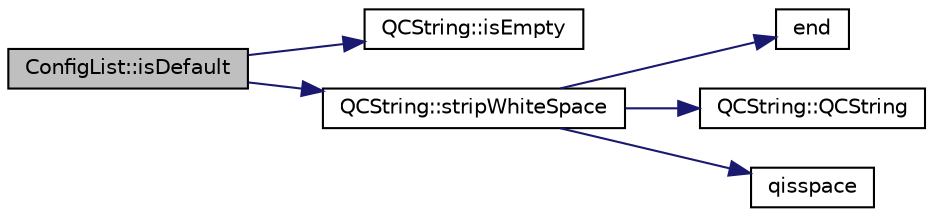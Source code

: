 digraph "ConfigList::isDefault"
{
 // LATEX_PDF_SIZE
  edge [fontname="Helvetica",fontsize="10",labelfontname="Helvetica",labelfontsize="10"];
  node [fontname="Helvetica",fontsize="10",shape=record];
  rankdir="LR";
  Node1 [label="ConfigList::isDefault",height=0.2,width=0.4,color="black", fillcolor="grey75", style="filled", fontcolor="black",tooltip=" "];
  Node1 -> Node2 [color="midnightblue",fontsize="10",style="solid"];
  Node2 [label="QCString::isEmpty",height=0.2,width=0.4,color="black", fillcolor="white", style="filled",URL="$classQCString.html#a621c4090d69ad7d05ef8e5234376c3d8",tooltip=" "];
  Node1 -> Node3 [color="midnightblue",fontsize="10",style="solid"];
  Node3 [label="QCString::stripWhiteSpace",height=0.2,width=0.4,color="black", fillcolor="white", style="filled",URL="$classQCString.html#a66269a694d9e6961bfd145bb4ca72f42",tooltip="returns a copy of this string with leading and trailing whitespace removed"];
  Node3 -> Node4 [color="midnightblue",fontsize="10",style="solid"];
  Node4 [label="end",height=0.2,width=0.4,color="black", fillcolor="white", style="filled",URL="$dir_8cpp.html#abb4720f72b574f81dc4f7aea0e653a64",tooltip=" "];
  Node3 -> Node5 [color="midnightblue",fontsize="10",style="solid"];
  Node5 [label="QCString::QCString",height=0.2,width=0.4,color="black", fillcolor="white", style="filled",URL="$classQCString.html#ad691e1087cc03e14e00d1147ae0ecab7",tooltip=" "];
  Node3 -> Node6 [color="midnightblue",fontsize="10",style="solid"];
  Node6 [label="qisspace",height=0.2,width=0.4,color="black", fillcolor="white", style="filled",URL="$qcstring_8h.html#a77c877f20c7388af72f6a936072b5109",tooltip=" "];
}
